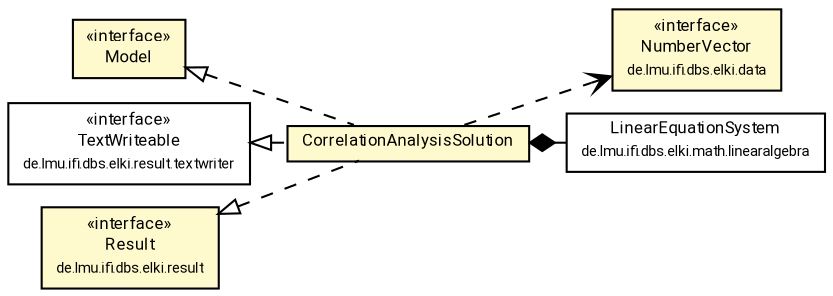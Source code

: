 #!/usr/local/bin/dot
#
# Class diagram 
# Generated by UMLGraph version R5_7_2-60-g0e99a6 (http://www.spinellis.gr/umlgraph/)
#

digraph G {
	graph [fontnames="svg"]
	edge [fontname="Roboto",fontsize=7,labelfontname="Roboto",labelfontsize=7,color="black"];
	node [fontname="Roboto",fontcolor="black",fontsize=8,shape=plaintext,margin=0,width=0,height=0];
	nodesep=0.15;
	ranksep=0.25;
	rankdir=LR;
	// de.lmu.ifi.dbs.elki.data.model.CorrelationAnalysisSolution<V extends de.lmu.ifi.dbs.elki.data.NumberVector>
	c2867385 [label=<<table title="de.lmu.ifi.dbs.elki.data.model.CorrelationAnalysisSolution" border="0" cellborder="1" cellspacing="0" cellpadding="2" bgcolor="lemonChiffon" href="CorrelationAnalysisSolution.html" target="_parent">
		<tr><td><table border="0" cellspacing="0" cellpadding="1">
		<tr><td align="center" balign="center"> <font face="Roboto">CorrelationAnalysisSolution</font> </td></tr>
		</table></td></tr>
		</table>>, URL="CorrelationAnalysisSolution.html"];
	// de.lmu.ifi.dbs.elki.data.model.Model
	c2867882 [label=<<table title="de.lmu.ifi.dbs.elki.data.model.Model" border="0" cellborder="1" cellspacing="0" cellpadding="2" bgcolor="LemonChiffon" href="Model.html" target="_parent">
		<tr><td><table border="0" cellspacing="0" cellpadding="1">
		<tr><td align="center" balign="center"> &#171;interface&#187; </td></tr>
		<tr><td align="center" balign="center"> <font face="Roboto">Model</font> </td></tr>
		</table></td></tr>
		</table>>, URL="Model.html"];
	// de.lmu.ifi.dbs.elki.result.textwriter.TextWriteable
	c2868335 [label=<<table title="de.lmu.ifi.dbs.elki.result.textwriter.TextWriteable" border="0" cellborder="1" cellspacing="0" cellpadding="2" href="../../result/textwriter/TextWriteable.html" target="_parent">
		<tr><td><table border="0" cellspacing="0" cellpadding="1">
		<tr><td align="center" balign="center"> &#171;interface&#187; </td></tr>
		<tr><td align="center" balign="center"> <font face="Roboto">TextWriteable</font> </td></tr>
		<tr><td align="center" balign="center"> <font face="Roboto" point-size="7.0">de.lmu.ifi.dbs.elki.result.textwriter</font> </td></tr>
		</table></td></tr>
		</table>>, URL="../../result/textwriter/TextWriteable.html"];
	// de.lmu.ifi.dbs.elki.result.Result
	c2868406 [label=<<table title="de.lmu.ifi.dbs.elki.result.Result" border="0" cellborder="1" cellspacing="0" cellpadding="2" bgcolor="LemonChiffon" href="../../result/Result.html" target="_parent">
		<tr><td><table border="0" cellspacing="0" cellpadding="1">
		<tr><td align="center" balign="center"> &#171;interface&#187; </td></tr>
		<tr><td align="center" balign="center"> <font face="Roboto">Result</font> </td></tr>
		<tr><td align="center" balign="center"> <font face="Roboto" point-size="7.0">de.lmu.ifi.dbs.elki.result</font> </td></tr>
		</table></td></tr>
		</table>>, URL="../../result/Result.html"];
	// de.lmu.ifi.dbs.elki.data.NumberVector
	c2868454 [label=<<table title="de.lmu.ifi.dbs.elki.data.NumberVector" border="0" cellborder="1" cellspacing="0" cellpadding="2" bgcolor="LemonChiffon" href="../NumberVector.html" target="_parent">
		<tr><td><table border="0" cellspacing="0" cellpadding="1">
		<tr><td align="center" balign="center"> &#171;interface&#187; </td></tr>
		<tr><td align="center" balign="center"> <font face="Roboto">NumberVector</font> </td></tr>
		<tr><td align="center" balign="center"> <font face="Roboto" point-size="7.0">de.lmu.ifi.dbs.elki.data</font> </td></tr>
		</table></td></tr>
		</table>>, URL="../NumberVector.html"];
	// de.lmu.ifi.dbs.elki.math.linearalgebra.LinearEquationSystem
	c2869169 [label=<<table title="de.lmu.ifi.dbs.elki.math.linearalgebra.LinearEquationSystem" border="0" cellborder="1" cellspacing="0" cellpadding="2" href="../../math/linearalgebra/LinearEquationSystem.html" target="_parent">
		<tr><td><table border="0" cellspacing="0" cellpadding="1">
		<tr><td align="center" balign="center"> <font face="Roboto">LinearEquationSystem</font> </td></tr>
		<tr><td align="center" balign="center"> <font face="Roboto" point-size="7.0">de.lmu.ifi.dbs.elki.math.linearalgebra</font> </td></tr>
		</table></td></tr>
		</table>>, URL="../../math/linearalgebra/LinearEquationSystem.html"];
	// de.lmu.ifi.dbs.elki.data.model.CorrelationAnalysisSolution<V extends de.lmu.ifi.dbs.elki.data.NumberVector> implements de.lmu.ifi.dbs.elki.result.textwriter.TextWriteable
	c2868335 -> c2867385 [arrowtail=empty,style=dashed,dir=back,weight=9];
	// de.lmu.ifi.dbs.elki.data.model.CorrelationAnalysisSolution<V extends de.lmu.ifi.dbs.elki.data.NumberVector> implements de.lmu.ifi.dbs.elki.result.Result
	c2868406 -> c2867385 [arrowtail=empty,style=dashed,dir=back,weight=9];
	// de.lmu.ifi.dbs.elki.data.model.CorrelationAnalysisSolution<V extends de.lmu.ifi.dbs.elki.data.NumberVector> implements de.lmu.ifi.dbs.elki.data.model.Model
	c2867882 -> c2867385 [arrowtail=empty,style=dashed,dir=back,weight=9];
	// de.lmu.ifi.dbs.elki.data.model.CorrelationAnalysisSolution<V extends de.lmu.ifi.dbs.elki.data.NumberVector> composed de.lmu.ifi.dbs.elki.math.linearalgebra.LinearEquationSystem
	c2867385 -> c2869169 [arrowhead=none,arrowtail=diamond,dir=back,weight=6];
	// de.lmu.ifi.dbs.elki.data.model.CorrelationAnalysisSolution<V extends de.lmu.ifi.dbs.elki.data.NumberVector> depend de.lmu.ifi.dbs.elki.data.NumberVector
	c2867385 -> c2868454 [arrowhead=open,style=dashed,weight=0];
}


